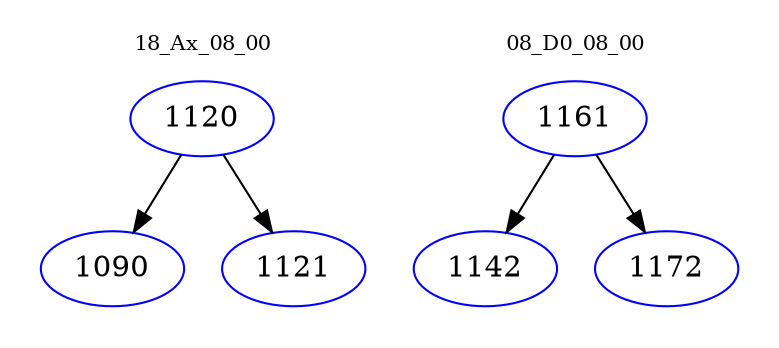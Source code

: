 digraph{
subgraph cluster_0 {
color = white
label = "18_Ax_08_00";
fontsize=10;
T0_1120 [label="1120", color="blue"]
T0_1120 -> T0_1090 [color="black"]
T0_1090 [label="1090", color="blue"]
T0_1120 -> T0_1121 [color="black"]
T0_1121 [label="1121", color="blue"]
}
subgraph cluster_1 {
color = white
label = "08_D0_08_00";
fontsize=10;
T1_1161 [label="1161", color="blue"]
T1_1161 -> T1_1142 [color="black"]
T1_1142 [label="1142", color="blue"]
T1_1161 -> T1_1172 [color="black"]
T1_1172 [label="1172", color="blue"]
}
}
